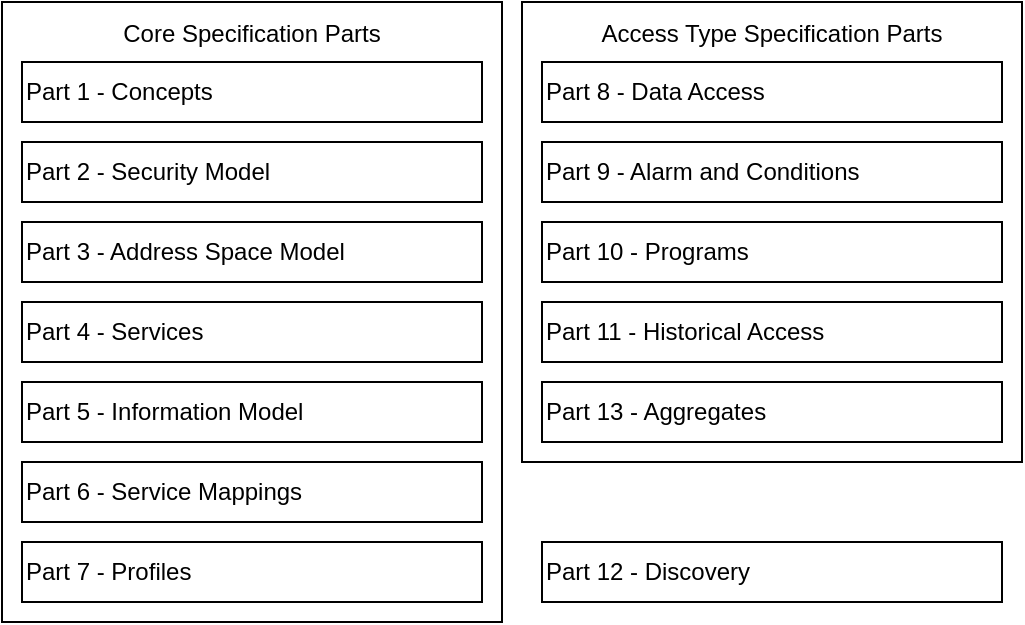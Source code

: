 <mxfile version="18.1.3" type="device"><diagram id="s-Iz198hr3HoYHBEaXYB" name="Strona-1"><mxGraphModel dx="815" dy="487" grid="1" gridSize="10" guides="1" tooltips="1" connect="1" arrows="1" fold="1" page="1" pageScale="1" pageWidth="827" pageHeight="1169" math="0" shadow="0"><root><mxCell id="0"/><mxCell id="1" parent="0"/><mxCell id="UhngTKkVt46ka5WnWUnN-9" value="" style="rounded=0;whiteSpace=wrap;html=1;" vertex="1" parent="1"><mxGeometry x="200" y="150" width="250" height="310" as="geometry"/></mxCell><mxCell id="UhngTKkVt46ka5WnWUnN-2" value="Part 1 - Concepts" style="rounded=0;whiteSpace=wrap;html=1;align=left;" vertex="1" parent="1"><mxGeometry x="210" y="180" width="230" height="30" as="geometry"/></mxCell><mxCell id="UhngTKkVt46ka5WnWUnN-3" value="Core Specification Parts" style="text;strokeColor=none;fillColor=none;align=center;verticalAlign=middle;spacingLeft=4;spacingRight=4;overflow=hidden;points=[[0,0.5],[1,0.5]];portConstraint=eastwest;rotatable=0;" vertex="1" parent="1"><mxGeometry x="200" y="150" width="250" height="30" as="geometry"/></mxCell><mxCell id="UhngTKkVt46ka5WnWUnN-4" value="Part 2 - Security Model" style="rounded=0;whiteSpace=wrap;html=1;align=left;" vertex="1" parent="1"><mxGeometry x="210" y="220" width="230" height="30" as="geometry"/></mxCell><mxCell id="UhngTKkVt46ka5WnWUnN-5" value="Part 3 - Address Space Model" style="rounded=0;whiteSpace=wrap;html=1;align=left;" vertex="1" parent="1"><mxGeometry x="210" y="260" width="230" height="30" as="geometry"/></mxCell><mxCell id="UhngTKkVt46ka5WnWUnN-6" value="Part 4 - Services" style="rounded=0;whiteSpace=wrap;html=1;align=left;" vertex="1" parent="1"><mxGeometry x="210" y="300" width="230" height="30" as="geometry"/></mxCell><mxCell id="UhngTKkVt46ka5WnWUnN-7" value="Part 5 - Information Model" style="rounded=0;whiteSpace=wrap;html=1;align=left;" vertex="1" parent="1"><mxGeometry x="210" y="340" width="230" height="30" as="geometry"/></mxCell><mxCell id="UhngTKkVt46ka5WnWUnN-8" value="Part 6 - Service Mappings" style="rounded=0;whiteSpace=wrap;html=1;align=left;" vertex="1" parent="1"><mxGeometry x="210" y="380" width="230" height="30" as="geometry"/></mxCell><mxCell id="UhngTKkVt46ka5WnWUnN-10" value="Part 7 - Profiles" style="rounded=0;whiteSpace=wrap;html=1;align=left;" vertex="1" parent="1"><mxGeometry x="210" y="420" width="230" height="30" as="geometry"/></mxCell><mxCell id="UhngTKkVt46ka5WnWUnN-11" value="" style="rounded=0;whiteSpace=wrap;html=1;" vertex="1" parent="1"><mxGeometry x="460" y="150" width="250" height="230" as="geometry"/></mxCell><mxCell id="UhngTKkVt46ka5WnWUnN-12" value="Part 8 - Data Access" style="rounded=0;whiteSpace=wrap;html=1;align=left;" vertex="1" parent="1"><mxGeometry x="470" y="180" width="230" height="30" as="geometry"/></mxCell><mxCell id="UhngTKkVt46ka5WnWUnN-13" value="Access Type Specification Parts" style="text;strokeColor=none;fillColor=none;align=center;verticalAlign=middle;spacingLeft=4;spacingRight=4;overflow=hidden;points=[[0,0.5],[1,0.5]];portConstraint=eastwest;rotatable=0;" vertex="1" parent="1"><mxGeometry x="460" y="150" width="250" height="30" as="geometry"/></mxCell><mxCell id="UhngTKkVt46ka5WnWUnN-14" value="Part 9 - Alarm and Conditions" style="rounded=0;whiteSpace=wrap;html=1;align=left;" vertex="1" parent="1"><mxGeometry x="470" y="220" width="230" height="30" as="geometry"/></mxCell><mxCell id="UhngTKkVt46ka5WnWUnN-15" value="Part 10 - Programs" style="rounded=0;whiteSpace=wrap;html=1;align=left;" vertex="1" parent="1"><mxGeometry x="470" y="260" width="230" height="30" as="geometry"/></mxCell><mxCell id="UhngTKkVt46ka5WnWUnN-16" value="Part 11 - Historical Access" style="rounded=0;whiteSpace=wrap;html=1;align=left;" vertex="1" parent="1"><mxGeometry x="470" y="300" width="230" height="30" as="geometry"/></mxCell><mxCell id="UhngTKkVt46ka5WnWUnN-17" value="Part 13 - Aggregates" style="rounded=0;whiteSpace=wrap;html=1;align=left;" vertex="1" parent="1"><mxGeometry x="470" y="340" width="230" height="30" as="geometry"/></mxCell><mxCell id="UhngTKkVt46ka5WnWUnN-19" value="Part 12 - Discovery" style="rounded=0;whiteSpace=wrap;html=1;align=left;" vertex="1" parent="1"><mxGeometry x="470" y="420" width="230" height="30" as="geometry"/></mxCell></root></mxGraphModel></diagram></mxfile>